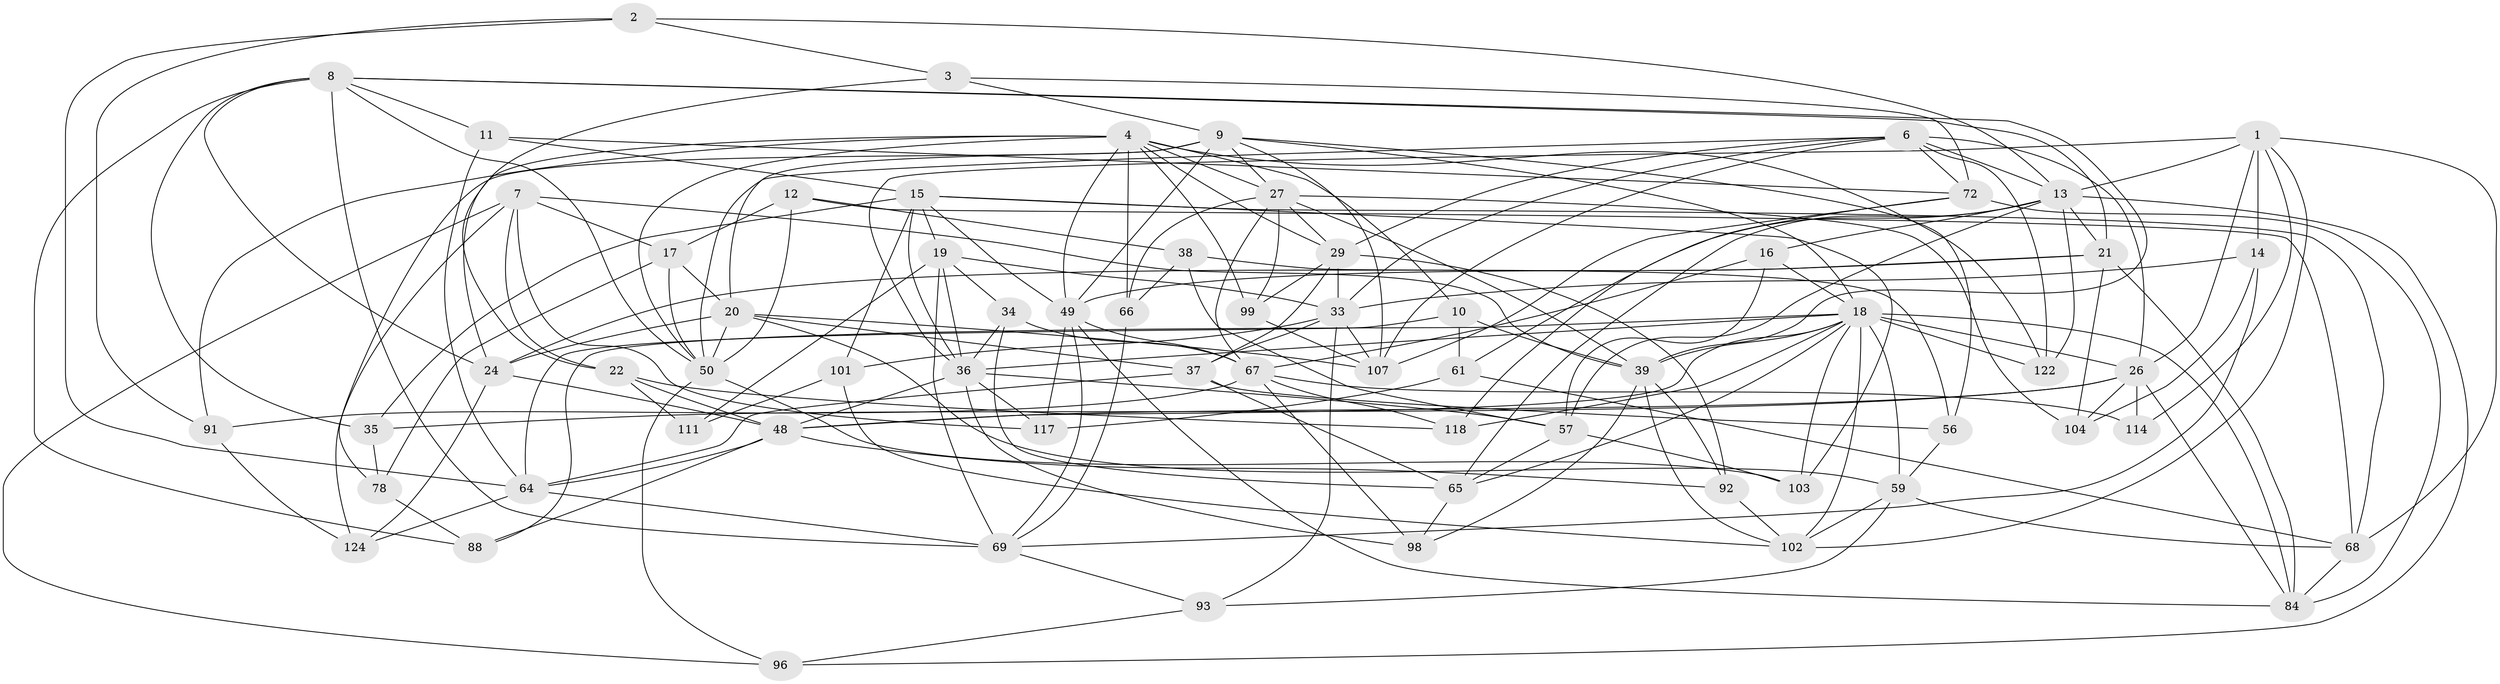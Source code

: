 // original degree distribution, {4: 1.0}
// Generated by graph-tools (version 1.1) at 2025/16/03/09/25 04:16:21]
// undirected, 66 vertices, 190 edges
graph export_dot {
graph [start="1"]
  node [color=gray90,style=filled];
  1 [super="+5+25"];
  2;
  3;
  4 [super="+132+46"];
  6 [super="+53+55"];
  7 [super="+23"];
  8 [super="+129+119"];
  9 [super="+30+42"];
  10;
  11;
  12;
  13 [super="+28"];
  14 [super="+63"];
  15 [super="+94+120"];
  16;
  17 [super="+32"];
  18 [super="+74+51"];
  19 [super="+95"];
  20 [super="+121+100"];
  21 [super="+105"];
  22 [super="+31"];
  24 [super="+71"];
  26 [super="+54+109+60"];
  27 [super="+75+116"];
  29 [super="+127+128"];
  33 [super="+41+81"];
  34;
  35;
  36 [super="+45"];
  37 [super="+43"];
  38;
  39 [super="+44+90"];
  48 [super="+76+62"];
  49 [super="+58+89"];
  50 [super="+52+115"];
  56;
  57 [super="+87"];
  59 [super="+77"];
  61;
  64 [super="+133+83"];
  65 [super="+97"];
  66;
  67 [super="+70+106"];
  68 [super="+73"];
  69 [super="+80"];
  72 [super="+110"];
  78;
  84 [super="+131"];
  88;
  91;
  92;
  93;
  96;
  98;
  99;
  101;
  102 [super="+108"];
  103;
  104;
  107 [super="+123"];
  111;
  114;
  117;
  118;
  122;
  124;
  1 -- 114 [weight=2];
  1 -- 14 [weight=2];
  1 -- 68;
  1 -- 102;
  1 -- 26;
  1 -- 36 [weight=2];
  1 -- 13;
  2 -- 91;
  2 -- 13;
  2 -- 64;
  2 -- 3;
  3 -- 72;
  3 -- 9;
  3 -- 22;
  4 -- 10;
  4 -- 122;
  4 -- 29;
  4 -- 27;
  4 -- 50;
  4 -- 66;
  4 -- 99;
  4 -- 24;
  4 -- 91;
  4 -- 49;
  6 -- 29;
  6 -- 72;
  6 -- 26;
  6 -- 50;
  6 -- 33;
  6 -- 122;
  6 -- 107;
  6 -- 13;
  7 -- 124;
  7 -- 22;
  7 -- 17;
  7 -- 96;
  7 -- 39;
  7 -- 117;
  8 -- 11;
  8 -- 39;
  8 -- 24;
  8 -- 88;
  8 -- 50;
  8 -- 35;
  8 -- 21;
  8 -- 69;
  9 -- 49;
  9 -- 20;
  9 -- 56;
  9 -- 78;
  9 -- 107;
  9 -- 18;
  9 -- 27;
  10 -- 61;
  10 -- 39;
  10 -- 64;
  11 -- 72;
  11 -- 64;
  11 -- 15;
  12 -- 38;
  12 -- 68;
  12 -- 17;
  12 -- 50;
  13 -- 122;
  13 -- 21;
  13 -- 96;
  13 -- 65;
  13 -- 16;
  13 -- 57;
  13 -- 61;
  14 -- 33 [weight=2];
  14 -- 104;
  14 -- 69;
  15 -- 35;
  15 -- 103;
  15 -- 36;
  15 -- 101;
  15 -- 49;
  15 -- 19;
  15 -- 68;
  16 -- 67;
  16 -- 18;
  16 -- 57;
  17 -- 78;
  17 -- 50;
  17 -- 20 [weight=2];
  18 -- 103;
  18 -- 102;
  18 -- 84;
  18 -- 65;
  18 -- 122;
  18 -- 118;
  18 -- 88;
  18 -- 26;
  18 -- 59;
  18 -- 48;
  18 -- 39;
  18 -- 36;
  19 -- 69;
  19 -- 111;
  19 -- 34;
  19 -- 33;
  19 -- 36;
  20 -- 24;
  20 -- 37;
  20 -- 59;
  20 -- 50;
  20 -- 107;
  21 -- 84;
  21 -- 24;
  21 -- 104;
  21 -- 49;
  22 -- 111 [weight=2];
  22 -- 118;
  22 -- 48;
  24 -- 124;
  24 -- 48;
  26 -- 114;
  26 -- 35;
  26 -- 84;
  26 -- 48;
  26 -- 104;
  27 -- 99;
  27 -- 66;
  27 -- 104;
  27 -- 29;
  27 -- 67;
  27 -- 39;
  29 -- 99;
  29 -- 92;
  29 -- 33 [weight=2];
  29 -- 37;
  33 -- 101;
  33 -- 93;
  33 -- 107;
  33 -- 37;
  34 -- 65;
  34 -- 67;
  34 -- 36;
  35 -- 78;
  36 -- 98;
  36 -- 117;
  36 -- 48;
  36 -- 57;
  37 -- 65;
  37 -- 56;
  37 -- 64;
  38 -- 66;
  38 -- 57;
  38 -- 56;
  39 -- 92;
  39 -- 98;
  39 -- 102;
  48 -- 88;
  48 -- 92;
  48 -- 64;
  49 -- 117;
  49 -- 69;
  49 -- 67;
  49 -- 84;
  50 -- 103;
  50 -- 96;
  56 -- 59;
  57 -- 103;
  57 -- 65;
  59 -- 68;
  59 -- 102;
  59 -- 93;
  61 -- 117;
  61 -- 68;
  64 -- 124;
  64 -- 69 [weight=2];
  65 -- 98;
  66 -- 69;
  67 -- 98;
  67 -- 114;
  67 -- 118;
  67 -- 91;
  68 -- 84;
  69 -- 93;
  72 -- 84;
  72 -- 118;
  72 -- 107;
  78 -- 88;
  91 -- 124;
  92 -- 102;
  93 -- 96;
  99 -- 107;
  101 -- 111;
  101 -- 102;
}
